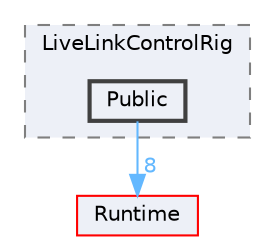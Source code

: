digraph "Public"
{
 // INTERACTIVE_SVG=YES
 // LATEX_PDF_SIZE
  bgcolor="transparent";
  edge [fontname=Helvetica,fontsize=10,labelfontname=Helvetica,labelfontsize=10];
  node [fontname=Helvetica,fontsize=10,shape=box,height=0.2,width=0.4];
  compound=true
  subgraph clusterdir_2ca9a9a0bb00b6b2793887b3b23b6c69 {
    graph [ bgcolor="#edf0f7", pencolor="grey50", label="LiveLinkControlRig", fontname=Helvetica,fontsize=10 style="filled,dashed", URL="dir_2ca9a9a0bb00b6b2793887b3b23b6c69.html",tooltip=""]
  dir_1074e9171042198823cba12bcff8ceed [label="Public", fillcolor="#edf0f7", color="grey25", style="filled,bold", URL="dir_1074e9171042198823cba12bcff8ceed.html",tooltip=""];
  }
  dir_7536b172fbd480bfd146a1b1acd6856b [label="Runtime", fillcolor="#edf0f7", color="red", style="filled", URL="dir_7536b172fbd480bfd146a1b1acd6856b.html",tooltip=""];
  dir_1074e9171042198823cba12bcff8ceed->dir_7536b172fbd480bfd146a1b1acd6856b [headlabel="8", labeldistance=1.5 headhref="dir_000813_000984.html" href="dir_000813_000984.html" color="steelblue1" fontcolor="steelblue1"];
}
